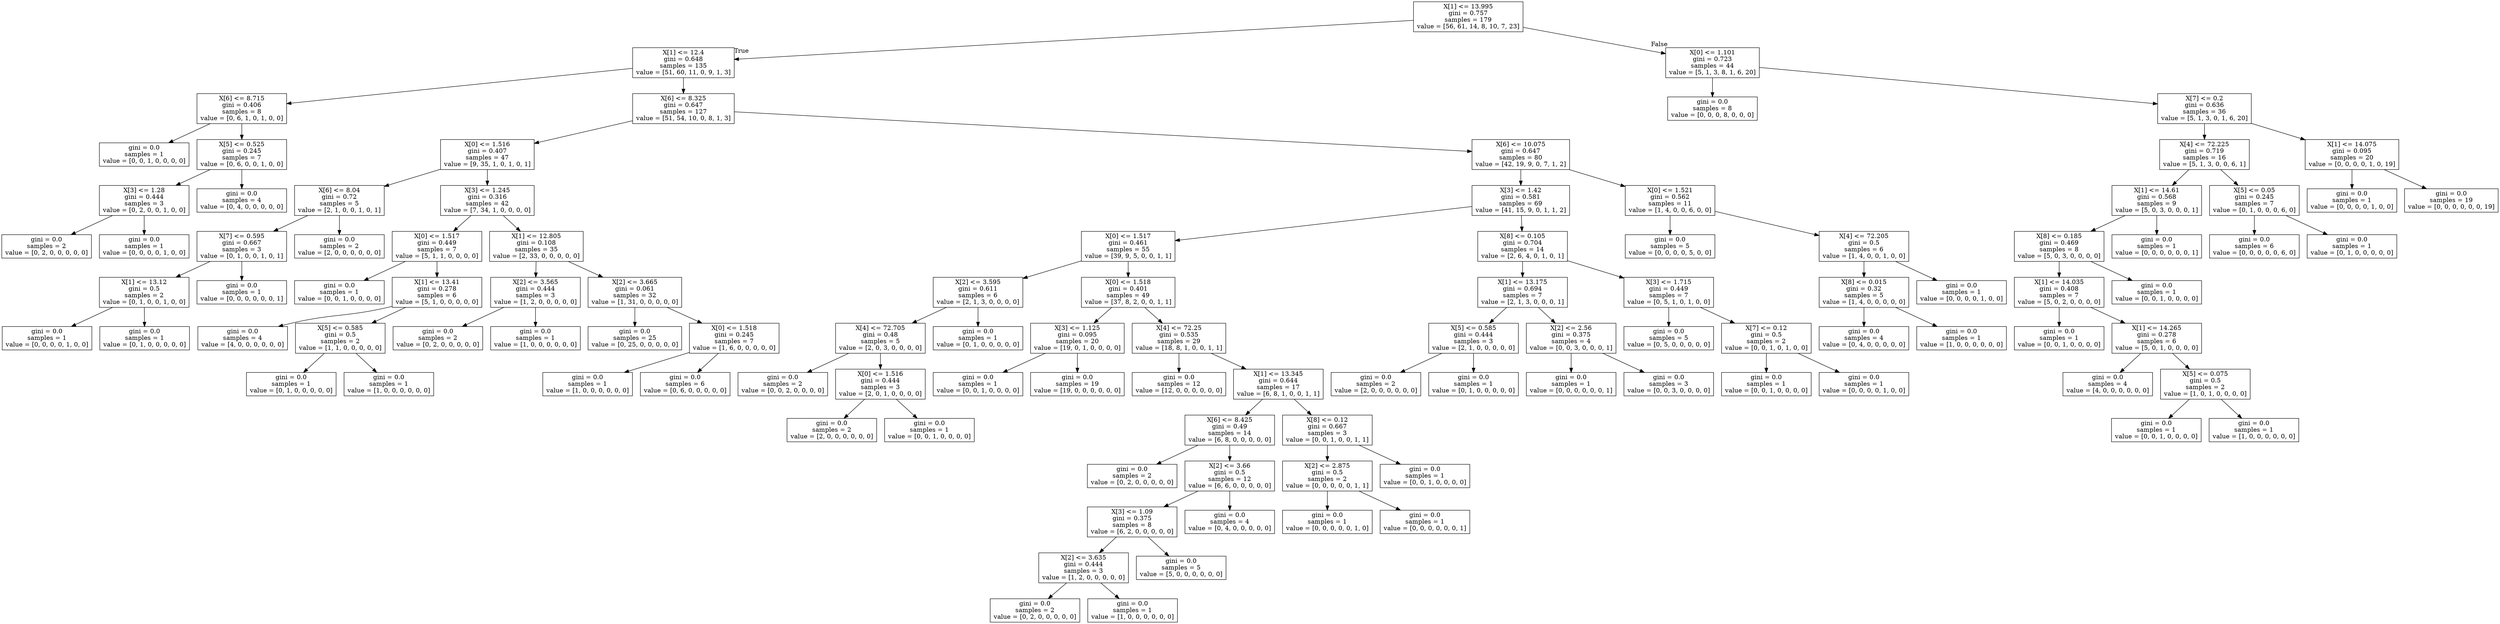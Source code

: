 digraph Tree {
node [shape=box] ;
0 [label="X[1] <= 13.995\ngini = 0.757\nsamples = 179\nvalue = [56, 61, 14, 8, 10, 7, 23]"] ;
1 [label="X[1] <= 12.4\ngini = 0.648\nsamples = 135\nvalue = [51, 60, 11, 0, 9, 1, 3]"] ;
0 -> 1 [labeldistance=2.5, labelangle=45, headlabel="True"] ;
2 [label="X[6] <= 8.715\ngini = 0.406\nsamples = 8\nvalue = [0, 6, 1, 0, 1, 0, 0]"] ;
1 -> 2 ;
3 [label="gini = 0.0\nsamples = 1\nvalue = [0, 0, 1, 0, 0, 0, 0]"] ;
2 -> 3 ;
4 [label="X[5] <= 0.525\ngini = 0.245\nsamples = 7\nvalue = [0, 6, 0, 0, 1, 0, 0]"] ;
2 -> 4 ;
5 [label="X[3] <= 1.28\ngini = 0.444\nsamples = 3\nvalue = [0, 2, 0, 0, 1, 0, 0]"] ;
4 -> 5 ;
6 [label="gini = 0.0\nsamples = 2\nvalue = [0, 2, 0, 0, 0, 0, 0]"] ;
5 -> 6 ;
7 [label="gini = 0.0\nsamples = 1\nvalue = [0, 0, 0, 0, 1, 0, 0]"] ;
5 -> 7 ;
8 [label="gini = 0.0\nsamples = 4\nvalue = [0, 4, 0, 0, 0, 0, 0]"] ;
4 -> 8 ;
9 [label="X[6] <= 8.325\ngini = 0.647\nsamples = 127\nvalue = [51, 54, 10, 0, 8, 1, 3]"] ;
1 -> 9 ;
10 [label="X[0] <= 1.516\ngini = 0.407\nsamples = 47\nvalue = [9, 35, 1, 0, 1, 0, 1]"] ;
9 -> 10 ;
11 [label="X[6] <= 8.04\ngini = 0.72\nsamples = 5\nvalue = [2, 1, 0, 0, 1, 0, 1]"] ;
10 -> 11 ;
12 [label="X[7] <= 0.595\ngini = 0.667\nsamples = 3\nvalue = [0, 1, 0, 0, 1, 0, 1]"] ;
11 -> 12 ;
13 [label="X[1] <= 13.12\ngini = 0.5\nsamples = 2\nvalue = [0, 1, 0, 0, 1, 0, 0]"] ;
12 -> 13 ;
14 [label="gini = 0.0\nsamples = 1\nvalue = [0, 0, 0, 0, 1, 0, 0]"] ;
13 -> 14 ;
15 [label="gini = 0.0\nsamples = 1\nvalue = [0, 1, 0, 0, 0, 0, 0]"] ;
13 -> 15 ;
16 [label="gini = 0.0\nsamples = 1\nvalue = [0, 0, 0, 0, 0, 0, 1]"] ;
12 -> 16 ;
17 [label="gini = 0.0\nsamples = 2\nvalue = [2, 0, 0, 0, 0, 0, 0]"] ;
11 -> 17 ;
18 [label="X[3] <= 1.245\ngini = 0.316\nsamples = 42\nvalue = [7, 34, 1, 0, 0, 0, 0]"] ;
10 -> 18 ;
19 [label="X[0] <= 1.517\ngini = 0.449\nsamples = 7\nvalue = [5, 1, 1, 0, 0, 0, 0]"] ;
18 -> 19 ;
20 [label="gini = 0.0\nsamples = 1\nvalue = [0, 0, 1, 0, 0, 0, 0]"] ;
19 -> 20 ;
21 [label="X[1] <= 13.41\ngini = 0.278\nsamples = 6\nvalue = [5, 1, 0, 0, 0, 0, 0]"] ;
19 -> 21 ;
22 [label="gini = 0.0\nsamples = 4\nvalue = [4, 0, 0, 0, 0, 0, 0]"] ;
21 -> 22 ;
23 [label="X[5] <= 0.585\ngini = 0.5\nsamples = 2\nvalue = [1, 1, 0, 0, 0, 0, 0]"] ;
21 -> 23 ;
24 [label="gini = 0.0\nsamples = 1\nvalue = [0, 1, 0, 0, 0, 0, 0]"] ;
23 -> 24 ;
25 [label="gini = 0.0\nsamples = 1\nvalue = [1, 0, 0, 0, 0, 0, 0]"] ;
23 -> 25 ;
26 [label="X[1] <= 12.805\ngini = 0.108\nsamples = 35\nvalue = [2, 33, 0, 0, 0, 0, 0]"] ;
18 -> 26 ;
27 [label="X[2] <= 3.565\ngini = 0.444\nsamples = 3\nvalue = [1, 2, 0, 0, 0, 0, 0]"] ;
26 -> 27 ;
28 [label="gini = 0.0\nsamples = 2\nvalue = [0, 2, 0, 0, 0, 0, 0]"] ;
27 -> 28 ;
29 [label="gini = 0.0\nsamples = 1\nvalue = [1, 0, 0, 0, 0, 0, 0]"] ;
27 -> 29 ;
30 [label="X[2] <= 3.665\ngini = 0.061\nsamples = 32\nvalue = [1, 31, 0, 0, 0, 0, 0]"] ;
26 -> 30 ;
31 [label="gini = 0.0\nsamples = 25\nvalue = [0, 25, 0, 0, 0, 0, 0]"] ;
30 -> 31 ;
32 [label="X[0] <= 1.518\ngini = 0.245\nsamples = 7\nvalue = [1, 6, 0, 0, 0, 0, 0]"] ;
30 -> 32 ;
33 [label="gini = 0.0\nsamples = 1\nvalue = [1, 0, 0, 0, 0, 0, 0]"] ;
32 -> 33 ;
34 [label="gini = 0.0\nsamples = 6\nvalue = [0, 6, 0, 0, 0, 0, 0]"] ;
32 -> 34 ;
35 [label="X[6] <= 10.075\ngini = 0.647\nsamples = 80\nvalue = [42, 19, 9, 0, 7, 1, 2]"] ;
9 -> 35 ;
36 [label="X[3] <= 1.42\ngini = 0.581\nsamples = 69\nvalue = [41, 15, 9, 0, 1, 1, 2]"] ;
35 -> 36 ;
37 [label="X[0] <= 1.517\ngini = 0.461\nsamples = 55\nvalue = [39, 9, 5, 0, 0, 1, 1]"] ;
36 -> 37 ;
38 [label="X[2] <= 3.595\ngini = 0.611\nsamples = 6\nvalue = [2, 1, 3, 0, 0, 0, 0]"] ;
37 -> 38 ;
39 [label="X[4] <= 72.705\ngini = 0.48\nsamples = 5\nvalue = [2, 0, 3, 0, 0, 0, 0]"] ;
38 -> 39 ;
40 [label="gini = 0.0\nsamples = 2\nvalue = [0, 0, 2, 0, 0, 0, 0]"] ;
39 -> 40 ;
41 [label="X[0] <= 1.516\ngini = 0.444\nsamples = 3\nvalue = [2, 0, 1, 0, 0, 0, 0]"] ;
39 -> 41 ;
42 [label="gini = 0.0\nsamples = 2\nvalue = [2, 0, 0, 0, 0, 0, 0]"] ;
41 -> 42 ;
43 [label="gini = 0.0\nsamples = 1\nvalue = [0, 0, 1, 0, 0, 0, 0]"] ;
41 -> 43 ;
44 [label="gini = 0.0\nsamples = 1\nvalue = [0, 1, 0, 0, 0, 0, 0]"] ;
38 -> 44 ;
45 [label="X[0] <= 1.518\ngini = 0.401\nsamples = 49\nvalue = [37, 8, 2, 0, 0, 1, 1]"] ;
37 -> 45 ;
46 [label="X[3] <= 1.125\ngini = 0.095\nsamples = 20\nvalue = [19, 0, 1, 0, 0, 0, 0]"] ;
45 -> 46 ;
47 [label="gini = 0.0\nsamples = 1\nvalue = [0, 0, 1, 0, 0, 0, 0]"] ;
46 -> 47 ;
48 [label="gini = 0.0\nsamples = 19\nvalue = [19, 0, 0, 0, 0, 0, 0]"] ;
46 -> 48 ;
49 [label="X[4] <= 72.25\ngini = 0.535\nsamples = 29\nvalue = [18, 8, 1, 0, 0, 1, 1]"] ;
45 -> 49 ;
50 [label="gini = 0.0\nsamples = 12\nvalue = [12, 0, 0, 0, 0, 0, 0]"] ;
49 -> 50 ;
51 [label="X[1] <= 13.345\ngini = 0.644\nsamples = 17\nvalue = [6, 8, 1, 0, 0, 1, 1]"] ;
49 -> 51 ;
52 [label="X[6] <= 8.425\ngini = 0.49\nsamples = 14\nvalue = [6, 8, 0, 0, 0, 0, 0]"] ;
51 -> 52 ;
53 [label="gini = 0.0\nsamples = 2\nvalue = [0, 2, 0, 0, 0, 0, 0]"] ;
52 -> 53 ;
54 [label="X[2] <= 3.66\ngini = 0.5\nsamples = 12\nvalue = [6, 6, 0, 0, 0, 0, 0]"] ;
52 -> 54 ;
55 [label="X[3] <= 1.09\ngini = 0.375\nsamples = 8\nvalue = [6, 2, 0, 0, 0, 0, 0]"] ;
54 -> 55 ;
56 [label="X[2] <= 3.635\ngini = 0.444\nsamples = 3\nvalue = [1, 2, 0, 0, 0, 0, 0]"] ;
55 -> 56 ;
57 [label="gini = 0.0\nsamples = 2\nvalue = [0, 2, 0, 0, 0, 0, 0]"] ;
56 -> 57 ;
58 [label="gini = 0.0\nsamples = 1\nvalue = [1, 0, 0, 0, 0, 0, 0]"] ;
56 -> 58 ;
59 [label="gini = 0.0\nsamples = 5\nvalue = [5, 0, 0, 0, 0, 0, 0]"] ;
55 -> 59 ;
60 [label="gini = 0.0\nsamples = 4\nvalue = [0, 4, 0, 0, 0, 0, 0]"] ;
54 -> 60 ;
61 [label="X[8] <= 0.12\ngini = 0.667\nsamples = 3\nvalue = [0, 0, 1, 0, 0, 1, 1]"] ;
51 -> 61 ;
62 [label="X[2] <= 2.875\ngini = 0.5\nsamples = 2\nvalue = [0, 0, 0, 0, 0, 1, 1]"] ;
61 -> 62 ;
63 [label="gini = 0.0\nsamples = 1\nvalue = [0, 0, 0, 0, 0, 1, 0]"] ;
62 -> 63 ;
64 [label="gini = 0.0\nsamples = 1\nvalue = [0, 0, 0, 0, 0, 0, 1]"] ;
62 -> 64 ;
65 [label="gini = 0.0\nsamples = 1\nvalue = [0, 0, 1, 0, 0, 0, 0]"] ;
61 -> 65 ;
66 [label="X[8] <= 0.105\ngini = 0.704\nsamples = 14\nvalue = [2, 6, 4, 0, 1, 0, 1]"] ;
36 -> 66 ;
67 [label="X[1] <= 13.175\ngini = 0.694\nsamples = 7\nvalue = [2, 1, 3, 0, 0, 0, 1]"] ;
66 -> 67 ;
68 [label="X[5] <= 0.585\ngini = 0.444\nsamples = 3\nvalue = [2, 1, 0, 0, 0, 0, 0]"] ;
67 -> 68 ;
69 [label="gini = 0.0\nsamples = 2\nvalue = [2, 0, 0, 0, 0, 0, 0]"] ;
68 -> 69 ;
70 [label="gini = 0.0\nsamples = 1\nvalue = [0, 1, 0, 0, 0, 0, 0]"] ;
68 -> 70 ;
71 [label="X[2] <= 2.56\ngini = 0.375\nsamples = 4\nvalue = [0, 0, 3, 0, 0, 0, 1]"] ;
67 -> 71 ;
72 [label="gini = 0.0\nsamples = 1\nvalue = [0, 0, 0, 0, 0, 0, 1]"] ;
71 -> 72 ;
73 [label="gini = 0.0\nsamples = 3\nvalue = [0, 0, 3, 0, 0, 0, 0]"] ;
71 -> 73 ;
74 [label="X[3] <= 1.715\ngini = 0.449\nsamples = 7\nvalue = [0, 5, 1, 0, 1, 0, 0]"] ;
66 -> 74 ;
75 [label="gini = 0.0\nsamples = 5\nvalue = [0, 5, 0, 0, 0, 0, 0]"] ;
74 -> 75 ;
76 [label="X[7] <= 0.12\ngini = 0.5\nsamples = 2\nvalue = [0, 0, 1, 0, 1, 0, 0]"] ;
74 -> 76 ;
77 [label="gini = 0.0\nsamples = 1\nvalue = [0, 0, 1, 0, 0, 0, 0]"] ;
76 -> 77 ;
78 [label="gini = 0.0\nsamples = 1\nvalue = [0, 0, 0, 0, 1, 0, 0]"] ;
76 -> 78 ;
79 [label="X[0] <= 1.521\ngini = 0.562\nsamples = 11\nvalue = [1, 4, 0, 0, 6, 0, 0]"] ;
35 -> 79 ;
80 [label="gini = 0.0\nsamples = 5\nvalue = [0, 0, 0, 0, 5, 0, 0]"] ;
79 -> 80 ;
81 [label="X[4] <= 72.205\ngini = 0.5\nsamples = 6\nvalue = [1, 4, 0, 0, 1, 0, 0]"] ;
79 -> 81 ;
82 [label="X[8] <= 0.015\ngini = 0.32\nsamples = 5\nvalue = [1, 4, 0, 0, 0, 0, 0]"] ;
81 -> 82 ;
83 [label="gini = 0.0\nsamples = 4\nvalue = [0, 4, 0, 0, 0, 0, 0]"] ;
82 -> 83 ;
84 [label="gini = 0.0\nsamples = 1\nvalue = [1, 0, 0, 0, 0, 0, 0]"] ;
82 -> 84 ;
85 [label="gini = 0.0\nsamples = 1\nvalue = [0, 0, 0, 0, 1, 0, 0]"] ;
81 -> 85 ;
86 [label="X[0] <= 1.101\ngini = 0.723\nsamples = 44\nvalue = [5, 1, 3, 8, 1, 6, 20]"] ;
0 -> 86 [labeldistance=2.5, labelangle=-45, headlabel="False"] ;
87 [label="gini = 0.0\nsamples = 8\nvalue = [0, 0, 0, 8, 0, 0, 0]"] ;
86 -> 87 ;
88 [label="X[7] <= 0.2\ngini = 0.636\nsamples = 36\nvalue = [5, 1, 3, 0, 1, 6, 20]"] ;
86 -> 88 ;
89 [label="X[4] <= 72.225\ngini = 0.719\nsamples = 16\nvalue = [5, 1, 3, 0, 0, 6, 1]"] ;
88 -> 89 ;
90 [label="X[1] <= 14.61\ngini = 0.568\nsamples = 9\nvalue = [5, 0, 3, 0, 0, 0, 1]"] ;
89 -> 90 ;
91 [label="X[8] <= 0.185\ngini = 0.469\nsamples = 8\nvalue = [5, 0, 3, 0, 0, 0, 0]"] ;
90 -> 91 ;
92 [label="X[1] <= 14.035\ngini = 0.408\nsamples = 7\nvalue = [5, 0, 2, 0, 0, 0, 0]"] ;
91 -> 92 ;
93 [label="gini = 0.0\nsamples = 1\nvalue = [0, 0, 1, 0, 0, 0, 0]"] ;
92 -> 93 ;
94 [label="X[1] <= 14.265\ngini = 0.278\nsamples = 6\nvalue = [5, 0, 1, 0, 0, 0, 0]"] ;
92 -> 94 ;
95 [label="gini = 0.0\nsamples = 4\nvalue = [4, 0, 0, 0, 0, 0, 0]"] ;
94 -> 95 ;
96 [label="X[5] <= 0.075\ngini = 0.5\nsamples = 2\nvalue = [1, 0, 1, 0, 0, 0, 0]"] ;
94 -> 96 ;
97 [label="gini = 0.0\nsamples = 1\nvalue = [0, 0, 1, 0, 0, 0, 0]"] ;
96 -> 97 ;
98 [label="gini = 0.0\nsamples = 1\nvalue = [1, 0, 0, 0, 0, 0, 0]"] ;
96 -> 98 ;
99 [label="gini = 0.0\nsamples = 1\nvalue = [0, 0, 1, 0, 0, 0, 0]"] ;
91 -> 99 ;
100 [label="gini = 0.0\nsamples = 1\nvalue = [0, 0, 0, 0, 0, 0, 1]"] ;
90 -> 100 ;
101 [label="X[5] <= 0.05\ngini = 0.245\nsamples = 7\nvalue = [0, 1, 0, 0, 0, 6, 0]"] ;
89 -> 101 ;
102 [label="gini = 0.0\nsamples = 6\nvalue = [0, 0, 0, 0, 0, 6, 0]"] ;
101 -> 102 ;
103 [label="gini = 0.0\nsamples = 1\nvalue = [0, 1, 0, 0, 0, 0, 0]"] ;
101 -> 103 ;
104 [label="X[1] <= 14.075\ngini = 0.095\nsamples = 20\nvalue = [0, 0, 0, 0, 1, 0, 19]"] ;
88 -> 104 ;
105 [label="gini = 0.0\nsamples = 1\nvalue = [0, 0, 0, 0, 1, 0, 0]"] ;
104 -> 105 ;
106 [label="gini = 0.0\nsamples = 19\nvalue = [0, 0, 0, 0, 0, 0, 19]"] ;
104 -> 106 ;
}
